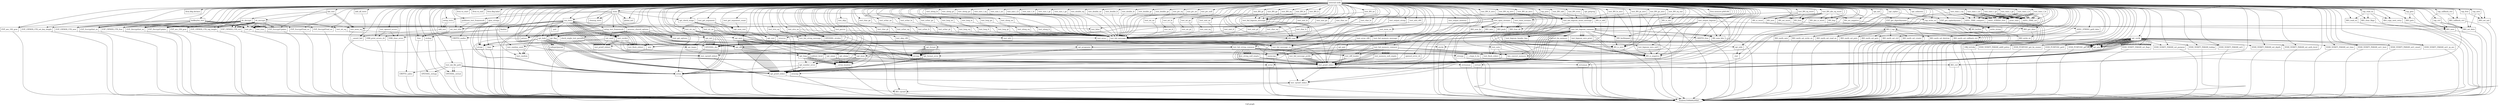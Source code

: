 digraph "Call graph" {
	label="Call graph";

	Node0x5569b661d500 [shape=record,label="{external node}"];
	Node0x5569b661d500 -> Node0x5569b689d6e0;
	Node0x5569b661d500 -> Node0x5569b689d7b0;
	Node0x5569b661d500 -> Node0x5569b689d980;
	Node0x5569b661d500 -> Node0x5569b65f80f0;
	Node0x5569b661d500 -> Node0x5569b689d9f0;
	Node0x5569b661d500 -> Node0x5569b689da20;
	Node0x5569b661d500 -> Node0x5569b689dbd0;
	Node0x5569b661d500 -> Node0x5569b689dc70;
	Node0x5569b661d500 -> Node0x5569b65f8080;
	Node0x5569b661d500 -> Node0x5569b65f8210;
	Node0x5569b661d500 -> Node0x5569b65f84b0;
	Node0x5569b661d500 -> Node0x5569b65f83a0;
	Node0x5569b661d500 -> Node0x5569b65f8560;
	Node0x5569b661d500 -> Node0x5569b65f8480;
	Node0x5569b661d500 -> Node0x5569b65f85d0;
	Node0x5569b661d500 -> Node0x5569b65f82c0;
	Node0x5569b661d500 -> Node0x5569b65f8330;
	Node0x5569b661d500 -> Node0x5569b689d780;
	Node0x5569b661d500 -> Node0x5569b65f87c0;
	Node0x5569b661d500 -> Node0x5569b65f8890;
	Node0x5569b661d500 -> Node0x5569b6621680;
	Node0x5569b661d500 -> Node0x5569b66216f0;
	Node0x5569b661d500 -> Node0x5569b6621760;
	Node0x5569b661d500 -> Node0x5569b6621790;
	Node0x5569b661d500 -> Node0x5569b66219f0;
	Node0x5569b661d500 -> Node0x5569b6621be0;
	Node0x5569b661d500 -> Node0x5569b6621c50;
	Node0x5569b661d500 -> Node0x5569b6621cf0;
	Node0x5569b661d500 -> Node0x5569b6621d90;
	Node0x5569b661d500 -> Node0x5569b667f330;
	Node0x5569b661d500 -> Node0x5569b667fdd0;
	Node0x5569b661d500 -> Node0x5569b667fe70;
	Node0x5569b661d500 -> Node0x5569b667ff10;
	Node0x5569b661d500 -> Node0x5569b6680790;
	Node0x5569b661d500 -> Node0x5569b66808e0;
	Node0x5569b661d500 -> Node0x5569b6680800;
	Node0x5569b661d500 -> Node0x5569b6680980;
	Node0x5569b661d500 -> Node0x5569b66809f0;
	Node0x5569b661d500 -> Node0x5569b6680a90;
	Node0x5569b661d500 -> Node0x5569b6680a20;
	Node0x5569b661d500 -> Node0x5569b6680bd0;
	Node0x5569b661d500 -> Node0x5569b6680c00;
	Node0x5569b661d500 -> Node0x5569b6680cb0;
	Node0x5569b661d500 -> Node0x5569b6680e30;
	Node0x5569b661d500 -> Node0x5569b6680f30;
	Node0x5569b661d500 -> Node0x5569b66812e0;
	Node0x5569b661d500 -> Node0x5569b665dc40;
	Node0x5569b661d500 -> Node0x5569b665dd50;
	Node0x5569b661d500 -> Node0x5569b6681200;
	Node0x5569b661d500 -> Node0x5569b665dd80;
	Node0x5569b661d500 -> Node0x5569b6621a20;
	Node0x5569b661d500 -> Node0x5569b6680830;
	Node0x5569b661d500 -> Node0x5569b667f3d0;
	Node0x5569b661d500 -> Node0x5569b6621b40;
	Node0x5569b661d500 -> Node0x5569b6680fd0;
	Node0x5569b661d500 -> Node0x5569b66218b0;
	Node0x5569b661d500 -> Node0x5569b665df60;
	Node0x5569b661d500 -> Node0x5569b665df90;
	Node0x5569b661d500 -> Node0x5569b665e130;
	Node0x5569b661d500 -> Node0x5569b665e210;
	Node0x5569b661d500 -> Node0x5569b665e240;
	Node0x5569b661d500 -> Node0x5569b665e2b0;
	Node0x5569b661d500 -> Node0x5569b665e3b0;
	Node0x5569b661d500 -> Node0x5569b665e450;
	Node0x5569b661d500 -> Node0x5569b665e5d0;
	Node0x5569b661d500 -> Node0x5569b667ff40;
	Node0x5569b661d500 -> Node0x5569b66800b0;
	Node0x5569b661d500 -> Node0x5569b66800e0;
	Node0x5569b661d500 -> Node0x5569b65f8410;
	Node0x5569b661d500 -> Node0x5569b66802b0;
	Node0x5569b661d500 -> Node0x5569b6680350;
	Node0x5569b661d500 -> Node0x5569b66803f0;
	Node0x5569b661d500 -> Node0x5569b6680490;
	Node0x5569b661d500 -> Node0x5569b6680530;
	Node0x5569b661d500 -> Node0x5569b66805d0;
	Node0x5569b661d500 -> Node0x5569b6680670;
	Node0x5569b661d500 -> Node0x5569b6680710;
	Node0x5569b661d500 -> Node0x5569b665f680;
	Node0x5569b661d500 -> Node0x5569b665f720;
	Node0x5569b661d500 -> Node0x5569b665f7c0;
	Node0x5569b661d500 -> Node0x5569b665f860;
	Node0x5569b661d500 -> Node0x5569b665f900;
	Node0x5569b661d500 -> Node0x5569b665f9a0;
	Node0x5569b661d500 -> Node0x5569b665fa40;
	Node0x5569b661d500 -> Node0x5569b665fae0;
	Node0x5569b661d500 -> Node0x5569b665fb80;
	Node0x5569b661d500 -> Node0x5569b665fc20;
	Node0x5569b661d500 -> Node0x5569b665fcc0;
	Node0x5569b661d500 -> Node0x5569b665fd60;
	Node0x5569b661d500 -> Node0x5569b665fe00;
	Node0x5569b661d500 -> Node0x5569b665fea0;
	Node0x5569b661d500 -> Node0x5569b665ff40;
	Node0x5569b661d500 -> Node0x5569b665ffe0;
	Node0x5569b661d500 -> Node0x5569b6660080;
	Node0x5569b661d500 -> Node0x5569b6660120;
	Node0x5569b661d500 -> Node0x5569b66601c0;
	Node0x5569b661d500 -> Node0x5569b6660260;
	Node0x5569b661d500 -> Node0x5569b6660300;
	Node0x5569b661d500 -> Node0x5569b66603a0;
	Node0x5569b661d500 -> Node0x5569b6660440;
	Node0x5569b661d500 -> Node0x5569b66604e0;
	Node0x5569b661d500 -> Node0x5569b6660580;
	Node0x5569b661d500 -> Node0x5569b6660620;
	Node0x5569b661d500 -> Node0x5569b66606c0;
	Node0x5569b661d500 -> Node0x5569b6660760;
	Node0x5569b661d500 -> Node0x5569b6660800;
	Node0x5569b661d500 -> Node0x5569b66608a0;
	Node0x5569b661d500 -> Node0x5569b6660940;
	Node0x5569b661d500 -> Node0x5569b66609e0;
	Node0x5569b661d500 -> Node0x5569b6660a80;
	Node0x5569b661d500 -> Node0x5569b6660b20;
	Node0x5569b661d500 -> Node0x5569b6660bc0;
	Node0x5569b661d500 -> Node0x5569b6660c60;
	Node0x5569b661d500 -> Node0x5569b6660d00;
	Node0x5569b661d500 -> Node0x5569b6660da0;
	Node0x5569b661d500 -> Node0x5569b6660e40;
	Node0x5569b661d500 -> Node0x5569b6660ee0;
	Node0x5569b661d500 -> Node0x5569b6660f80;
	Node0x5569b661d500 -> Node0x5569b6661020;
	Node0x5569b661d500 -> Node0x5569b689da90;
	Node0x5569b661d500 -> Node0x5569b689dc40;
	Node0x5569b661d500 -> Node0x5569b65f8010;
	Node0x5569b661d500 -> Node0x5569b6661150;
	Node0x5569b661d500 -> Node0x5569b6661310;
	Node0x5569b661d500 -> Node0x5569b6661340;
	Node0x5569b661d500 -> Node0x5569b6661480;
	Node0x5569b661d500 -> Node0x5569b6661520;
	Node0x5569b661d500 -> Node0x5569b6661650;
	Node0x5569b661d500 -> Node0x5569b689d8d0;
	Node0x5569b661d500 -> Node0x5569b6661680;
	Node0x5569b661d500 -> Node0x5569b6661860;
	Node0x5569b661d500 -> Node0x5569b6661890;
	Node0x5569b661d500 -> Node0x5569b6661990;
	Node0x5569b661d500 -> Node0x5569b6661af0;
	Node0x5569b661d500 -> Node0x5569b6661b60;
	Node0x5569b661d500 -> Node0x5569b665e730;
	Node0x5569b661d500 -> Node0x5569b665e760;
	Node0x5569b661d500 -> Node0x5569b665e820;
	Node0x5569b661d500 -> Node0x5569b665e8e0;
	Node0x5569b661d500 -> Node0x5569b665e9e0;
	Node0x5569b661d500 -> Node0x5569b665eb60;
	Node0x5569b661d500 -> Node0x5569b665eb90;
	Node0x5569b661d500 -> Node0x5569b665ec00;
	Node0x5569b661d500 -> Node0x5569b665ed50;
	Node0x5569b661d500 -> Node0x5569b665edc0;
	Node0x5569b661d500 -> Node0x5569b665ef10;
	Node0x5569b661d500 -> Node0x5569b665ef80;
	Node0x5569b661d500 -> Node0x5569b665f110;
	Node0x5569b661d500 -> Node0x5569b665f1b0;
	Node0x5569b661d500 -> Node0x5569b665f220;
	Node0x5569b661d500 -> Node0x5569b665f310;
	Node0x5569b661d500 -> Node0x5569b665f340;
	Node0x5569b661d500 -> Node0x5569b665f440;
	Node0x5569b661d500 -> Node0x5569b665f4e0;
	Node0x5569b661d500 -> Node0x5569b665f470;
	Node0x5569b661d500 -> Node0x5569b6614cb0;
	Node0x5569b661d500 -> Node0x5569b6614ef0;
	Node0x5569b661d500 -> Node0x5569b6614f60;
	Node0x5569b661d500 -> Node0x5569b6614f90;
	Node0x5569b661d500 -> Node0x5569b6615040;
	Node0x5569b661d500 -> Node0x5569b6615250;
	Node0x5569b661d500 -> Node0x5569b66152c0;
	Node0x5569b661d500 -> Node0x5569b66152f0;
	Node0x5569b661d500 -> Node0x5569b6615520;
	Node0x5569b661d500 -> Node0x5569b66155f0;
	Node0x5569b661d500 -> Node0x5569b66156f0;
	Node0x5569b661d500 -> Node0x5569b6615720;
	Node0x5569b661d500 -> Node0x5569b66158a0;
	Node0x5569b661d500 -> Node0x5569b6615a20;
	Node0x5569b661d500 -> Node0x5569b6615ba0;
	Node0x5569b661d500 -> Node0x5569b6615d20;
	Node0x5569b661d500 -> Node0x5569b6615f10;
	Node0x5569b661d500 -> Node0x5569b6615f80;
	Node0x5569b661d500 -> Node0x5569b6621920;
	Node0x5569b661d500 -> Node0x5569b667f9e0;
	Node0x5569b661d500 -> Node0x5569b6615fb0;
	Node0x5569b661d500 -> Node0x5569b6616180;
	Node0x5569b661d500 -> Node0x5569b66161f0;
	Node0x5569b661d500 -> Node0x5569b6616330;
	Node0x5569b661d500 -> Node0x5569b66163d0;
	Node0x5569b661d500 -> Node0x5569b6616440;
	Node0x5569b661d500 -> Node0x5569b6616530;
	Node0x5569b661d500 -> Node0x5569b667fc10;
	Node0x5569b661d500 -> Node0x5569b6616560;
	Node0x5569b661d500 -> Node0x5569b6616620;
	Node0x5569b661d500 -> Node0x5569b6616810;
	Node0x5569b661d500 -> Node0x5569b66168c0;
	Node0x5569b661d500 -> Node0x5569b66168f0;
	Node0x5569b661d500 -> Node0x5569b6616b70;
	Node0x5569b661d500 -> Node0x5569b6616ba0;
	Node0x5569b661d500 -> Node0x5569b6616d90;
	Node0x5569b661d500 -> Node0x5569b6616dc0;
	Node0x5569b661d500 -> Node0x5569b6616fb0;
	Node0x5569b661d500 -> Node0x5569b667fba0;
	Node0x5569b661d500 -> Node0x5569b6616fe0;
	Node0x5569b661d500 -> Node0x5569b66171a0;
	Node0x5569b661d500 -> Node0x5569b6617210;
	Node0x5569b661d500 -> Node0x5569b6617280;
	Node0x5569b661d500 -> Node0x5569b66172f0;
	Node0x5569b661d500 -> Node0x5569b6617360;
	Node0x5569b661d500 -> Node0x5569b665f5e0;
	Node0x5569b661d500 -> Node0x5569b66177e0;
	Node0x5569b661d500 -> Node0x5569b6617850;
	Node0x5569b661d500 -> Node0x5569b66178c0;
	Node0x5569b661d500 -> Node0x5569b6617930;
	Node0x5569b661d500 -> Node0x5569b66181b0;
	Node0x5569b661d500 -> Node0x5569b6618220;
	Node0x5569b661d500 -> Node0x5569b6618290;
	Node0x5569b661d500 -> Node0x5569b6618300;
	Node0x5569b661d500 -> Node0x5569b667fa80;
	Node0x5569b661d500 -> Node0x5569b6618670;
	Node0x5569b661d500 -> Node0x5569b6618600;
	Node0x5569b661d500 -> Node0x5569b6618750;
	Node0x5569b661d500 -> Node0x5569b667fb30;
	Node0x5569b661d500 -> Node0x5569b6618820;
	Node0x5569b661d500 -> Node0x5569b665dcb0;
	Node0x5569b661d500 -> Node0x5569b6681310;
	Node0x5569b661d500 -> Node0x5569b667fa10;
	Node0x5569b661d500 -> Node0x5569b6680fa0;
	Node0x5569b661d500 -> Node0x5569b6618880;
	Node0x5569b661d500 -> Node0x5569b6618a10;
	Node0x5569b661d500 -> Node0x5569b6618a80;
	Node0x5569b661d500 -> Node0x5569b6681270;
	Node0x5569b661d500 -> Node0x5569b6618b80;
	Node0x5569b661d500 -> Node0x5569b667fcb0;
	Node0x5569b661d500 -> Node0x5569b6618c20;
	Node0x5569b661d500 -> Node0x5569b665de30;
	Node0x5569b661d500 -> Node0x5569b6621ad0;
	Node0x5569b661d500 -> Node0x5569b6618d20;
	Node0x5569b661d500 -> Node0x5569b667fd20;
	Node0x5569b661d500 -> Node0x5569b6618e20;
	Node0x5569b661d500 -> Node0x5569b6661180;
	Node0x5569b661d500 -> Node0x5569b66191c0;
	Node0x5569b661d500 -> Node0x5569b66196c0;
	Node0x5569b661d500 -> Node0x5569b6661a30;
	Node0x5569b661d500 -> Node0x5569b6619850;
	Node0x5569b661d500 -> Node0x5569b66199c0;
	Node0x5569b661d500 -> Node0x5569b6619aa0;
	Node0x5569b661d500 -> Node0x5569b665e670;
	Node0x5569b661d500 -> Node0x5569b6692b50;
	Node0x5569b661d500 -> Node0x5569b6692bc0;
	Node0x5569b661d500 -> Node0x5569b66617f0;
	Node0x5569b661d500 -> Node0x5569b6692e30;
	Node0x5569b661d500 -> Node0x5569b6681040;
	Node0x5569b661d500 -> Node0x5569b6618960;
	Node0x5569b661d500 -> Node0x5569b6692fd0;
	Node0x5569b661d500 -> Node0x5569b6693650;
	Node0x5569b661d500 -> Node0x5569b6693070;
	Node0x5569b661d500 -> Node0x5569b66938b0;
	Node0x5569b661d500 -> Node0x5569b6693000;
	Node0x5569b661d500 -> Node0x5569b6693aa0;
	Node0x5569b661d500 -> Node0x5569b6693170;
	Node0x5569b661d500 -> Node0x5569b6693b40;
	Node0x5569b661d500 -> Node0x5569b66931e0;
	Node0x5569b661d500 -> Node0x5569b6693ca0;
	Node0x5569b661d500 -> Node0x5569b6693250;
	Node0x5569b661d500 -> Node0x5569b6693e20;
	Node0x5569b661d500 -> Node0x5569b66932c0;
	Node0x5569b661d500 -> Node0x5569b6612cb0;
	Node0x5569b661d500 -> Node0x5569b6693330;
	Node0x5569b661d500 -> Node0x5569b6612da0;
	Node0x5569b661d500 -> Node0x5569b66933a0;
	Node0x5569b661d500 -> Node0x5569b66936c0;
	Node0x5569b661d500 -> Node0x5569b6612e40;
	Node0x5569b661d500 -> Node0x5569b66936f0;
	Node0x5569b661d500 -> Node0x5569b6612c40;
	Node0x5569b661d500 -> Node0x5569b6693be0;
	Node0x5569b661d500 -> Node0x5569b6693950;
	Node0x5569b661d500 -> Node0x5569b66938e0;
	Node0x5569b661d500 -> Node0x5569b6693a00;
	Node0x5569b661d500 -> Node0x5569b6693760;
	Node0x5569b661d500 -> Node0x5569b66130b0;
	Node0x5569b689d7b0 [shape=record,label="{kat_test}"];
	Node0x5569b689d7b0 -> Node0x5569b689d710;
	Node0x5569b689d7b0 -> Node0x5569b689d8d0;
	Node0x5569b689d7b0 -> Node0x5569b689d8d0;
	Node0x5569b689d7b0 -> Node0x5569b689d860;
	Node0x5569b689d6e0 [shape=record,label="{setup_tests}"];
	Node0x5569b689d6e0 -> Node0x5569b689d780;
	Node0x5569b689d6e0 -> Node0x5569b689d780;
	Node0x5569b689d980 [shape=record,label="{badkeylen_test}"];
	Node0x5569b689d980 -> Node0x5569b689d9f0;
	Node0x5569b689d980 -> Node0x5569b689da90;
	Node0x5569b689d980 -> Node0x5569b689da20;
	Node0x5569b689d980 -> Node0x5569b689da90;
	Node0x5569b689d980 -> Node0x5569b689dbd0;
	Node0x5569b689d980 -> Node0x5569b689dc40;
	Node0x5569b689d980 -> Node0x5569b689dc70;
	Node0x5569b689d980 -> Node0x5569b65f8010;
	Node0x5569b689d980 -> Node0x5569b65f8080;
	Node0x5569b65f80f0 [shape=record,label="{llvm.dbg.declare}"];
	Node0x5569b689d860 [shape=record,label="{do_decrypt}"];
	Node0x5569b689d860 -> Node0x5569b689da20;
	Node0x5569b689d860 -> Node0x5569b689da90;
	Node0x5569b689d860 -> Node0x5569b65f8210;
	Node0x5569b689d860 -> Node0x5569b65f84b0;
	Node0x5569b689d860 -> Node0x5569b689dc40;
	Node0x5569b689d860 -> Node0x5569b65f84b0;
	Node0x5569b689d860 -> Node0x5569b689dc40;
	Node0x5569b689d860 -> Node0x5569b65f83a0;
	Node0x5569b689d860 -> Node0x5569b65f8410;
	Node0x5569b689d860 -> Node0x5569b65f8560;
	Node0x5569b689d860 -> Node0x5569b689dc40;
	Node0x5569b689d860 -> Node0x5569b65f8560;
	Node0x5569b689d860 -> Node0x5569b689dc40;
	Node0x5569b689d860 -> Node0x5569b65f8480;
	Node0x5569b689d860 -> Node0x5569b689dc40;
	Node0x5569b689d860 -> Node0x5569b65f85d0;
	Node0x5569b689d860 -> Node0x5569b689dc40;
	Node0x5569b689d860 -> Node0x5569b689d8d0;
	Node0x5569b689d860 -> Node0x5569b65f8080;
	Node0x5569b65f8210 [shape=record,label="{EVP_aes_256_gcm}"];
	Node0x5569b65f8210 -> Node0x5569b66200b0;
	Node0x5569b65f84b0 [shape=record,label="{EVP_DecryptInit_ex}"];
	Node0x5569b65f84b0 -> Node0x5569b66200b0;
	Node0x5569b65f83a0 [shape=record,label="{EVP_CIPHER_CTX_tag_length}"];
	Node0x5569b65f83a0 -> Node0x5569b66200b0;
	Node0x5569b65f8560 [shape=record,label="{EVP_DecryptUpdate}"];
	Node0x5569b65f8560 -> Node0x5569b66200b0;
	Node0x5569b65f8480 [shape=record,label="{EVP_CIPHER_CTX_ctrl}"];
	Node0x5569b65f8480 -> Node0x5569b66200b0;
	Node0x5569b65f85d0 [shape=record,label="{EVP_DecryptFinal_ex}"];
	Node0x5569b65f85d0 -> Node0x5569b66200b0;
	Node0x5569b65f82c0 [shape=record,label="{EVP_EncryptUpdate}"];
	Node0x5569b65f82c0 -> Node0x5569b66200b0;
	Node0x5569b6660bc0 [shape=record,label="{test_double_ne}"];
	Node0x5569b6660bc0 -> Node0x5569b6680150;
	Node0x5569b6660c60 [shape=record,label="{test_double_lt}"];
	Node0x5569b6660c60 -> Node0x5569b6680150;
	Node0x5569b6660d00 [shape=record,label="{test_double_le}"];
	Node0x5569b6660d00 -> Node0x5569b6680150;
	Node0x5569b6660da0 [shape=record,label="{test_double_gt}"];
	Node0x5569b6660da0 -> Node0x5569b6680150;
	Node0x5569b6660e40 [shape=record,label="{test_double_ge}"];
	Node0x5569b6660e40 -> Node0x5569b6680150;
	Node0x5569b6660ee0 [shape=record,label="{test_ptr_eq}"];
	Node0x5569b6660ee0 -> Node0x5569b6680150;
	Node0x5569b6660f80 [shape=record,label="{test_ptr_ne}"];
	Node0x5569b6660f80 -> Node0x5569b6680150;
	Node0x5569b6661020 [shape=record,label="{test_ptr_null}"];
	Node0x5569b6661020 -> Node0x5569b6680150;
	Node0x5569b689da90 [shape=record,label="{test_ptr}"];
	Node0x5569b689da90 -> Node0x5569b6680150;
	Node0x5569b689dc40 [shape=record,label="{test_true}"];
	Node0x5569b689dc40 -> Node0x5569b6680150;
	Node0x5569b6661680 [shape=record,label="{memcmp}"];
	Node0x5569b6661680 -> Node0x5569b66200b0;
	Node0x5569b6661860 [shape=record,label="{test_mem_ne}"];
	Node0x5569b6661860 -> Node0x5569b6661680;
	Node0x5569b6661860 -> Node0x5569b66617f0;
	Node0x5569b6661890 [shape=record,label="{test_BN_eq}"];
	Node0x5569b6661890 -> Node0x5569b6661990;
	Node0x5569b6661890 -> Node0x5569b6661a30;
	Node0x5569b6661990 [shape=record,label="{BN_cmp}"];
	Node0x5569b6661990 -> Node0x5569b66200b0;
	Node0x5569b6661af0 [shape=record,label="{test_BN_eq_zero}"];
	Node0x5569b6661af0 -> Node0x5569b6661b60;
	Node0x5569b6661af0 -> Node0x5569b665e670;
	Node0x5569b6661b60 [shape=record,label="{BN_is_zero}"];
	Node0x5569b6661b60 -> Node0x5569b66200b0;
	Node0x5569b665e730 [shape=record,label="{test_BN_ne}"];
	Node0x5569b665e730 -> Node0x5569b6661990;
	Node0x5569b665e730 -> Node0x5569b6661a30;
	Node0x5569b665e760 [shape=record,label="{test_BN_ne_zero}"];
	Node0x5569b665e760 -> Node0x5569b6661b60;
	Node0x5569b665e760 -> Node0x5569b665e670;
	Node0x5569b665e820 [shape=record,label="{test_BN_gt}"];
	Node0x5569b665e820 -> Node0x5569b6661990;
	Node0x5569b665e820 -> Node0x5569b6661a30;
	Node0x5569b665e8e0 [shape=record,label="{test_BN_gt_zero}"];
	Node0x5569b665e8e0 -> Node0x5569b665e9e0;
	Node0x5569b665e8e0 -> Node0x5569b6661b60;
	Node0x5569b665e8e0 -> Node0x5569b665e670;
	Node0x5569b665e9e0 [shape=record,label="{BN_is_negative}"];
	Node0x5569b665e9e0 -> Node0x5569b66200b0;
	Node0x5569b665eb60 [shape=record,label="{test_BN_ge}"];
	Node0x5569b665eb60 -> Node0x5569b6661990;
	Node0x5569b665eb60 -> Node0x5569b6661a30;
	Node0x5569b665eb90 [shape=record,label="{test_BN_ge_zero}"];
	Node0x5569b665eb90 -> Node0x5569b665e9e0;
	Node0x5569b665eb90 -> Node0x5569b6661b60;
	Node0x5569b665eb90 -> Node0x5569b665e670;
	Node0x5569b665ec00 [shape=record,label="{test_BN_lt}"];
	Node0x5569b665ec00 -> Node0x5569b6661990;
	Node0x5569b665ec00 -> Node0x5569b6661a30;
	Node0x5569b665ed50 [shape=record,label="{test_BN_lt_zero}"];
	Node0x5569b665ed50 -> Node0x5569b665e9e0;
	Node0x5569b665ed50 -> Node0x5569b6661b60;
	Node0x5569b665ed50 -> Node0x5569b665e670;
	Node0x5569b665edc0 [shape=record,label="{test_BN_le}"];
	Node0x5569b665edc0 -> Node0x5569b6661990;
	Node0x5569b665edc0 -> Node0x5569b6661a30;
	Node0x5569b66196c0 [shape=record,label="{test_output_string}"];
	Node0x5569b66196c0 -> Node0x5569b6618ec0;
	Node0x5569b6661a30 [shape=record,label="{test_fail_bignum_message}"];
	Node0x5569b6661a30 -> Node0x5569b6619760;
	Node0x5569b6661a30 -> Node0x5569b6680830;
	Node0x5569b6619760 [shape=record,label="{test_fail_bignum_common}"];
	Node0x5569b6619760 -> Node0x5569b665df60;
	Node0x5569b6619760 -> Node0x5569b6619850;
	Node0x5569b6619760 -> Node0x5569b665e9e0;
	Node0x5569b6619760 -> Node0x5569b6619850;
	Node0x5569b6619760 -> Node0x5569b665e9e0;
	Node0x5569b6619760 -> Node0x5569b6619790;
	Node0x5569b6619760 -> Node0x5569b6619950;
	Node0x5569b6619760 -> Node0x5569b6619040;
	Node0x5569b6619760 -> Node0x5569b6619790;
	Node0x5569b6619760 -> Node0x5569b6619950;
	Node0x5569b6619760 -> Node0x5569b6619950;
	Node0x5569b6619760 -> Node0x5569b6661990;
	Node0x5569b6619760 -> Node0x5569b6619040;
	Node0x5569b6619760 -> Node0x5569b6619790;
	Node0x5569b6619760 -> Node0x5569b6680a90;
	Node0x5569b6619760 -> Node0x5569b6680830;
	Node0x5569b6619760 -> Node0x5569b66199c0;
	Node0x5569b6619760 -> Node0x5569b66199c0;
	Node0x5569b6619760 -> Node0x5569b6619a30;
	Node0x5569b6619760 -> Node0x5569b6619a30;
	Node0x5569b6619760 -> Node0x5569b6680830;
	Node0x5569b6619760 -> Node0x5569b6680830;
	Node0x5569b6619760 -> Node0x5569b6680830;
	Node0x5569b6619760 -> Node0x5569b6680830;
	Node0x5569b6619760 -> Node0x5569b6680830;
	Node0x5569b6619760 -> Node0x5569b6680830;
	Node0x5569b6619760 -> Node0x5569b667fd20;
	Node0x5569b6619760 -> Node0x5569b6619aa0;
	Node0x5569b6619850 [shape=record,label="{BN_num_bits}"];
	Node0x5569b6619850 -> Node0x5569b66200b0;
	Node0x5569b6619790 [shape=record,label="{test_bignum_header_line}"];
	Node0x5569b6619790 -> Node0x5569b6680830;
	Node0x5569b6619950 [shape=record,label="{test_bignum_zero_print}"];
	Node0x5569b6619950 -> Node0x5569b6619b70;
	Node0x5569b6619950 -> Node0x5569b6680830;
	Node0x5569b66199c0 [shape=record,label="{BN_bn2binpad}"];
	Node0x5569b66199c0 -> Node0x5569b66200b0;
	Node0x5569b6619a30 [shape=record,label="{convert_bn_memory}"];
	Node0x5569b6619a30 -> Node0x5569b6661b60;
	Node0x5569b6619a30 -> Node0x5569b6692aa0;
	Node0x5569b6619a30 -> Node0x5569b665e9e0;
	Node0x5569b6619a30 -> Node0x5569b665e9e0;
	Node0x5569b6619a30 -> Node0x5569b665e9e0;
	Node0x5569b6619a30 -> Node0x5569b66809f0;
	Node0x5569b6619a30 -> Node0x5569b6680a20;
	Node0x5569b6619aa0 [shape=record,label="{CRYPTO_free}"];
	Node0x5569b6619aa0 -> Node0x5569b66200b0;
	Node0x5569b6692aa0 [shape=record,label="{hex_convert_memory}"];
	Node0x5569b6619b70 [shape=record,label="{test_bignum_zero_null}"];
	Node0x5569b6619b70 -> Node0x5569b665e9e0;
	Node0x5569b665e670 [shape=record,label="{test_fail_bignum_mono_message}"];
	Node0x5569b665e670 -> Node0x5569b6619760;
	Node0x5569b665e670 -> Node0x5569b6680830;
	Node0x5569b6692b50 [shape=record,label="{test_output_bignum}"];
	Node0x5569b6692b50 -> Node0x5569b6661b60;
	Node0x5569b6692b50 -> Node0x5569b6619b70;
	Node0x5569b6692b50 -> Node0x5569b6680830;
	Node0x5569b6692b50 -> Node0x5569b6619850;
	Node0x5569b6692b50 -> Node0x5569b6692bc0;
	Node0x5569b6692b50 -> Node0x5569b6692aa0;
	Node0x5569b6692b50 -> Node0x5569b665e9e0;
	Node0x5569b6692b50 -> Node0x5569b6680830;
	Node0x5569b6692b50 -> Node0x5569b6619760;
	Node0x5569b6692bc0 [shape=record,label="{BN_bn2bin}"];
	Node0x5569b6692bc0 -> Node0x5569b66200b0;
	Node0x5569b66617f0 [shape=record,label="{test_fail_memory_message}"];
	Node0x5569b66617f0 -> Node0x5569b6692e00;
	Node0x5569b66617f0 -> Node0x5569b6680830;
	Node0x5569b6692e00 [shape=record,label="{test_fail_memory_common}"];
	Node0x5569b6692e00 -> Node0x5569b665df60;
	Node0x5569b6692e00 -> Node0x5569b6692ea0;
	Node0x5569b6692e00 -> Node0x5569b6619040;
	Node0x5569b6692e00 -> Node0x5569b6692ea0;
	Node0x5569b6692e00 -> Node0x5569b6692ea0;
	Node0x5569b6692e00 -> Node0x5569b6661680;
	Node0x5569b6692e00 -> Node0x5569b6619040;
	Node0x5569b6692e00 -> Node0x5569b6692aa0;
	Node0x5569b6692e00 -> Node0x5569b6692aa0;
	Node0x5569b6692e00 -> Node0x5569b6680830;
	Node0x5569b6692e00 -> Node0x5569b6692ea0;
	Node0x5569b6692e00 -> Node0x5569b6680830;
	Node0x5569b6692e00 -> Node0x5569b6692ea0;
	Node0x5569b6692e00 -> Node0x5569b6680830;
	Node0x5569b6692e00 -> Node0x5569b6680830;
	Node0x5569b6692e00 -> Node0x5569b667fd20;
	Node0x5569b689d9f0 [shape=record,label="{EVP_aes_192_gcm}"];
	Node0x5569b689d9f0 -> Node0x5569b66200b0;
	Node0x5569b689da20 [shape=record,label="{EVP_CIPHER_CTX_new}"];
	Node0x5569b689da20 -> Node0x5569b66200b0;
	Node0x5569b689dbd0 [shape=record,label="{EVP_EncryptInit_ex}"];
	Node0x5569b689dbd0 -> Node0x5569b66200b0;
	Node0x5569b689dc70 [shape=record,label="{EVP_CIPHER_CTX_set_key_length}"];
	Node0x5569b689dc70 -> Node0x5569b66200b0;
	Node0x5569b65f8080 [shape=record,label="{EVP_CIPHER_CTX_free}"];
	Node0x5569b65f8080 -> Node0x5569b66200b0;
	Node0x5569b689d710 [shape=record,label="{do_encrypt}"];
	Node0x5569b689d710 -> Node0x5569b689da20;
	Node0x5569b689d710 -> Node0x5569b689da90;
	Node0x5569b689d710 -> Node0x5569b65f8210;
	Node0x5569b689d710 -> Node0x5569b689dbd0;
	Node0x5569b689d710 -> Node0x5569b689dc40;
	Node0x5569b689d710 -> Node0x5569b689dbd0;
	Node0x5569b689d710 -> Node0x5569b689dc40;
	Node0x5569b689d710 -> Node0x5569b65f82c0;
	Node0x5569b689d710 -> Node0x5569b689dc40;
	Node0x5569b689d710 -> Node0x5569b65f82c0;
	Node0x5569b689d710 -> Node0x5569b689dc40;
	Node0x5569b689d710 -> Node0x5569b65f8330;
	Node0x5569b689d710 -> Node0x5569b689dc40;
	Node0x5569b689d710 -> Node0x5569b65f83a0;
	Node0x5569b689d710 -> Node0x5569b65f8410;
	Node0x5569b689d710 -> Node0x5569b65f8480;
	Node0x5569b689d710 -> Node0x5569b689dc40;
	Node0x5569b689d710 -> Node0x5569b65f8480;
	Node0x5569b689d710 -> Node0x5569b689dc40;
	Node0x5569b689d710 -> Node0x5569b65f8080;
	Node0x5569b6660120 [shape=record,label="{test_long_lt}"];
	Node0x5569b6660120 -> Node0x5569b6680150;
	Node0x5569b66601c0 [shape=record,label="{test_long_le}"];
	Node0x5569b66601c0 -> Node0x5569b6680150;
	Node0x5569b6660260 [shape=record,label="{test_long_gt}"];
	Node0x5569b6660260 -> Node0x5569b6680150;
	Node0x5569b6660300 [shape=record,label="{test_long_ge}"];
	Node0x5569b6660300 -> Node0x5569b6680150;
	Node0x5569b66603a0 [shape=record,label="{test_ulong_eq}"];
	Node0x5569b66603a0 -> Node0x5569b6680150;
	Node0x5569b6660440 [shape=record,label="{test_ulong_ne}"];
	Node0x5569b6660440 -> Node0x5569b6680150;
	Node0x5569b66604e0 [shape=record,label="{test_ulong_lt}"];
	Node0x5569b66604e0 -> Node0x5569b6680150;
	Node0x5569b6660580 [shape=record,label="{test_ulong_le}"];
	Node0x5569b6660580 -> Node0x5569b6680150;
	Node0x5569b6660620 [shape=record,label="{test_ulong_gt}"];
	Node0x5569b6660620 -> Node0x5569b6680150;
	Node0x5569b66606c0 [shape=record,label="{test_ulong_ge}"];
	Node0x5569b66606c0 -> Node0x5569b6680150;
	Node0x5569b6660760 [shape=record,label="{test_size_t_eq}"];
	Node0x5569b6660760 -> Node0x5569b6680150;
	Node0x5569b6660800 [shape=record,label="{test_size_t_ne}"];
	Node0x5569b6660800 -> Node0x5569b6680150;
	Node0x5569b66608a0 [shape=record,label="{test_size_t_lt}"];
	Node0x5569b66608a0 -> Node0x5569b6680150;
	Node0x5569b6660940 [shape=record,label="{test_size_t_le}"];
	Node0x5569b6660940 -> Node0x5569b6680150;
	Node0x5569b66609e0 [shape=record,label="{test_size_t_gt}"];
	Node0x5569b66609e0 -> Node0x5569b6680150;
	Node0x5569b6660a80 [shape=record,label="{test_size_t_ge}"];
	Node0x5569b6660a80 -> Node0x5569b6680150;
	Node0x5569b6660b20 [shape=record,label="{test_double_eq}"];
	Node0x5569b6660b20 -> Node0x5569b6680150;
	Node0x5569b6618880 [shape=record,label="{BIO_new_fp}"];
	Node0x5569b6618880 -> Node0x5569b66200b0;
	Node0x5569b6618a10 [shape=record,label="{BIO_new}"];
	Node0x5569b6618a10 -> Node0x5569b66200b0;
	Node0x5569b6618a80 [shape=record,label="{BIO_push}"];
	Node0x5569b6618a80 -> Node0x5569b66200b0;
	Node0x5569b6681270 [shape=record,label="{test_close_streams}"];
	Node0x5569b6681270 -> Node0x5569b6618b80;
	Node0x5569b6681270 -> Node0x5569b6618b80;
	Node0x5569b6618b80 [shape=record,label="{BIO_free_all}"];
	Node0x5569b6618b80 -> Node0x5569b66200b0;
	Node0x5569b667fcb0 [shape=record,label="{test_vprintf_stdout}"];
	Node0x5569b667fcb0 -> Node0x5569b6618c20;
	Node0x5569b6618c20 [shape=record,label="{BIO_vprintf}"];
	Node0x5569b6618c20 -> Node0x5569b66200b0;
	Node0x5569b665de30 [shape=record,label="{test_vprintf_stderr}"];
	Node0x5569b665de30 -> Node0x5569b6618c20;
	Node0x5569b6621ad0 [shape=record,label="{test_flush_stdout}"];
	Node0x5569b6621ad0 -> Node0x5569b6618d20;
	Node0x5569b6618d20 [shape=record,label="{BIO_ctrl}"];
	Node0x5569b6618d20 -> Node0x5569b66200b0;
	Node0x5569b667fd20 [shape=record,label="{test_flush_stderr}"];
	Node0x5569b667fd20 -> Node0x5569b6618d20;
	Node0x5569b6618e20 [shape=record,label="{openssl_error_cb}"];
	Node0x5569b6618e20 -> Node0x5569b6680830;
	Node0x5569b6661180 [shape=record,label="{test_fail_string_message}"];
	Node0x5569b6661180 -> Node0x5569b6618ec0;
	Node0x5569b6661180 -> Node0x5569b6680830;
	Node0x5569b6618ec0 [shape=record,label="{test_fail_string_common}"];
	Node0x5569b6618ec0 -> Node0x5569b6621680;
	Node0x5569b6618ec0 -> Node0x5569b665df60;
	Node0x5569b6618ec0 -> Node0x5569b6618ef0;
	Node0x5569b6618ec0 -> Node0x5569b6619040;
	Node0x5569b6618ec0 -> Node0x5569b6618ef0;
	Node0x5569b6618ec0 -> Node0x5569b6618ef0;
	Node0x5569b6618ec0 -> Node0x5569b6680800;
	Node0x5569b6618ec0 -> Node0x5569b6619040;
	Node0x5569b6618ec0 -> Node0x5569b66191c0;
	Node0x5569b6618ec0 -> Node0x5569b66191c0;
	Node0x5569b6618ec0 -> Node0x5569b6680830;
	Node0x5569b6618ec0 -> Node0x5569b6618ef0;
	Node0x5569b6618ec0 -> Node0x5569b6680830;
	Node0x5569b6618ec0 -> Node0x5569b6618ef0;
	Node0x5569b6618ec0 -> Node0x5569b6680830;
	Node0x5569b6618ec0 -> Node0x5569b6680830;
	Node0x5569b6618ec0 -> Node0x5569b667fd20;
	Node0x5569b6618ef0 [shape=record,label="{test_string_null_empty}"];
	Node0x5569b6618ef0 -> Node0x5569b6680830;
	Node0x5569b6618ef0 -> Node0x5569b6680830;
	Node0x5569b6619040 [shape=record,label="{test_diff_header}"];
	Node0x5569b6619040 -> Node0x5569b6680830;
	Node0x5569b6619040 -> Node0x5569b6680830;
	Node0x5569b66191c0 [shape=record,label="{__ctype_b_loc}"];
	Node0x5569b66191c0 -> Node0x5569b66200b0;
	Node0x5569b65f8330 [shape=record,label="{EVP_EncryptFinal_ex}"];
	Node0x5569b65f8330 -> Node0x5569b66200b0;
	Node0x5569b689d780 [shape=record,label="{add_test}"];
	Node0x5569b689d780 -> Node0x5569b65f87c0;
	Node0x5569b65f87c0 [shape=record,label="{__assert_fail}"];
	Node0x5569b65f87c0 -> Node0x5569b66200b0;
	Node0x5569b65f8890 [shape=record,label="{add_all_tests}"];
	Node0x5569b65f8890 -> Node0x5569b65f87c0;
	Node0x5569b6621680 [shape=record,label="{subtest_level}"];
	Node0x5569b66216f0 [shape=record,label="{setup_test_framework}"];
	Node0x5569b66216f0 -> Node0x5569b6621760;
	Node0x5569b66216f0 -> Node0x5569b6621760;
	Node0x5569b66216f0 -> Node0x5569b6621790;
	Node0x5569b66216f0 -> Node0x5569b6621790;
	Node0x5569b66216f0 -> Node0x5569b6621840;
	Node0x5569b66216f0 -> Node0x5569b66218b0;
	Node0x5569b66216f0 -> Node0x5569b6621920;
	Node0x5569b667fdd0 [shape=record,label="{ERR_clear_error}"];
	Node0x5569b667fdd0 -> Node0x5569b66200b0;
	Node0x5569b6621760 [shape=record,label="{getenv}"];
	Node0x5569b6621760 -> Node0x5569b66200b0;
	Node0x5569b6621790 [shape=record,label="{atoi}"];
	Node0x5569b6621790 -> Node0x5569b66200b0;
	Node0x5569b6621840 [shape=record,label="{set_seed}"];
	Node0x5569b6621840 -> Node0x5569b66219f0;
	Node0x5569b6621840 -> Node0x5569b6621680;
	Node0x5569b6621840 -> Node0x5569b6621a20;
	Node0x5569b6621840 -> Node0x5569b6621ad0;
	Node0x5569b6621840 -> Node0x5569b6621b40;
	Node0x5569b66219f0 [shape=record,label="{time}"];
	Node0x5569b66219f0 -> Node0x5569b66200b0;
	Node0x5569b6621be0 [shape=record,label="{pulldown_test_framework}"];
	Node0x5569b6621be0 -> Node0x5569b6621c50;
	Node0x5569b6621c50 [shape=record,label="{set_test_title}"];
	Node0x5569b6621c50 -> Node0x5569b6621cf0;
	Node0x5569b6621c50 -> Node0x5569b6621d90;
	Node0x5569b6621cf0 [shape=record,label="{free}"];
	Node0x5569b6621cf0 -> Node0x5569b66200b0;
	Node0x5569b6621d90 [shape=record,label="{strdup}"];
	Node0x5569b6621d90 -> Node0x5569b66200b0;
	Node0x5569b667f330 [shape=record,label="{run_tests}"];
	Node0x5569b667f330 -> Node0x5569b667f3a0;
	Node0x5569b667f330 -> Node0x5569b6621a20;
	Node0x5569b667f330 -> Node0x5569b6621a20;
	Node0x5569b667f330 -> Node0x5569b6621a20;
	Node0x5569b667f330 -> Node0x5569b6621ad0;
	Node0x5569b667f330 -> Node0x5569b667f3d0;
	Node0x5569b667f330 -> Node0x5569b6621a20;
	Node0x5569b667f330 -> Node0x5569b6621a20;
	Node0x5569b667f330 -> Node0x5569b6621ad0;
	Node0x5569b667f330 -> Node0x5569b6621c50;
	Node0x5569b667f330 -> Node0x5569b66200b0;
	Node0x5569b667f330 -> Node0x5569b667f480;
	Node0x5569b667f330 -> Node0x5569b667f4f0;
	Node0x5569b667f330 -> Node0x5569b6621a20;
	Node0x5569b667f330 -> Node0x5569b6621a20;
	Node0x5569b667f330 -> Node0x5569b6621ad0;
	Node0x5569b667f330 -> Node0x5569b667f3d0;
	Node0x5569b667f330 -> Node0x5569b667f970;
	Node0x5569b667f330 -> Node0x5569b6621c50;
	Node0x5569b667f330 -> Node0x5569b66200b0;
	Node0x5569b667f330 -> Node0x5569b667f4f0;
	Node0x5569b667f330 -> Node0x5569b667f480;
	Node0x5569b667f330 -> Node0x5569b667f480;
	Node0x5569b667f330 -> Node0x5569b667f480;
	Node0x5569b667f3a0 [shape=record,label="{process_shared_options}"];
	Node0x5569b667f3a0 -> Node0x5569b667f9e0;
	Node0x5569b667f3a0 -> Node0x5569b667fa80;
	Node0x5569b667f3a0 -> Node0x5569b66218b0;
	Node0x5569b667f3a0 -> Node0x5569b667fa10;
	Node0x5569b667f3a0 -> Node0x5569b667fb30;
	Node0x5569b667f3a0 -> Node0x5569b667fba0;
	Node0x5569b667f3a0 -> Node0x5569b667fb30;
	Node0x5569b667f3a0 -> Node0x5569b667fba0;
	Node0x5569b667f3a0 -> Node0x5569b667fc10;
	Node0x5569b667f3a0 -> Node0x5569b667fba0;
	Node0x5569b667f3a0 -> Node0x5569b667fc10;
	Node0x5569b667f3a0 -> Node0x5569b667fba0;
	Node0x5569b667f3a0 -> Node0x5569b667fc10;
	Node0x5569b667f3a0 -> Node0x5569b6621840;
	Node0x5569b667f3a0 -> Node0x5569b667fc80;
	Node0x5569b667f480 [shape=record,label="{test_verdict}"];
	Node0x5569b667f480 -> Node0x5569b6621ad0;
	Node0x5569b667f480 -> Node0x5569b667fd20;
	Node0x5569b667f480 -> Node0x5569b6621a20;
	Node0x5569b667f480 -> Node0x5569b667fcb0;
	Node0x5569b667f480 -> Node0x5569b6621a20;
	Node0x5569b667f480 -> Node0x5569b6621a20;
	Node0x5569b667f480 -> Node0x5569b6621ad0;
	Node0x5569b667f4f0 [shape=record,label="{finalize}"];
	Node0x5569b667f4f0 -> Node0x5569b667fdd0;
	Node0x5569b667f4f0 -> Node0x5569b667fe70;
	Node0x5569b667f970 [shape=record,label="{gcd}"];
	Node0x5569b667fe70 [shape=record,label="{ERR_print_errors_cb}"];
	Node0x5569b667fe70 -> Node0x5569b66200b0;
	Node0x5569b667ff10 [shape=record,label="{llvm.va_start}"];
	Node0x5569b6680790 [shape=record,label="{llvm.va_end}"];
	Node0x5569b667fc80 [shape=record,label="{check_single_test_params}"];
	Node0x5569b667fc80 -> Node0x5569b6680800;
	Node0x5569b667fc80 -> Node0x5569b6621790;
	Node0x5569b667fc80 -> Node0x5569b6680830;
	Node0x5569b667fc80 -> Node0x5569b6680830;
	Node0x5569b667fc80 -> Node0x5569b6680830;
	Node0x5569b66808e0 [shape=record,label="{llvm.dbg.label}"];
	Node0x5569b6680800 [shape=record,label="{strcmp}"];
	Node0x5569b6680800 -> Node0x5569b66200b0;
	Node0x5569b6680980 [shape=record,label="{glue_strings}"];
	Node0x5569b6680980 -> Node0x5569b66809f0;
	Node0x5569b6680980 -> Node0x5569b6680a90;
	Node0x5569b6680980 -> Node0x5569b689da90;
	Node0x5569b6680980 -> Node0x5569b6680a20;
	Node0x5569b6680980 -> Node0x5569b66809f0;
	Node0x5569b66809f0 [shape=record,label="{strlen}"];
	Node0x5569b66809f0 -> Node0x5569b66200b0;
	Node0x5569b6680a90 [shape=record,label="{CRYPTO_malloc}"];
	Node0x5569b6680a90 -> Node0x5569b66200b0;
	Node0x5569b6680a20 [shape=record,label="{strcpy}"];
	Node0x5569b6680a20 -> Node0x5569b66200b0;
	Node0x5569b665fc20 [shape=record,label="{test_uchar_eq}"];
	Node0x5569b665fc20 -> Node0x5569b6680150;
	Node0x5569b665fcc0 [shape=record,label="{test_uchar_ne}"];
	Node0x5569b665fcc0 -> Node0x5569b6680150;
	Node0x5569b665fd60 [shape=record,label="{test_uchar_lt}"];
	Node0x5569b665fd60 -> Node0x5569b6680150;
	Node0x5569b665fe00 [shape=record,label="{test_uchar_le}"];
	Node0x5569b665fe00 -> Node0x5569b6680150;
	Node0x5569b665fea0 [shape=record,label="{test_uchar_gt}"];
	Node0x5569b665fea0 -> Node0x5569b6680150;
	Node0x5569b665ff40 [shape=record,label="{test_uchar_ge}"];
	Node0x5569b665ff40 -> Node0x5569b6680150;
	Node0x5569b665ffe0 [shape=record,label="{test_long_eq}"];
	Node0x5569b665ffe0 -> Node0x5569b6680150;
	Node0x5569b6660080 [shape=record,label="{test_long_ne}"];
	Node0x5569b6660080 -> Node0x5569b6680150;
	Node0x5569b6680bd0 [shape=record,label="{test_mk_file_path}"];
	Node0x5569b6680bd0 -> Node0x5569b66809f0;
	Node0x5569b6680bd0 -> Node0x5569b66809f0;
	Node0x5569b6680bd0 -> Node0x5569b66809f0;
	Node0x5569b6680bd0 -> Node0x5569b6680c00;
	Node0x5569b6680bd0 -> Node0x5569b6680cb0;
	Node0x5569b6680bd0 -> Node0x5569b6680e30;
	Node0x5569b6680bd0 -> Node0x5569b6680e30;
	Node0x5569b6680c00 [shape=record,label="{CRYPTO_zalloc}"];
	Node0x5569b6680c00 -> Node0x5569b66200b0;
	Node0x5569b6680cb0 [shape=record,label="{OPENSSL_strlcpy}"];
	Node0x5569b6680cb0 -> Node0x5569b66200b0;
	Node0x5569b6680e30 [shape=record,label="{OPENSSL_strlcat}"];
	Node0x5569b6680e30 -> Node0x5569b66200b0;
	Node0x5569b6680f30 [shape=record,label="{main}"];
	Node0x5569b6680f30 -> Node0x5569b6680fa0;
	Node0x5569b6680f30 -> Node0x5569b6681040;
	Node0x5569b6680f30 -> Node0x5569b6680830;
	Node0x5569b6680f30 -> Node0x5569b66216f0;
	Node0x5569b6680f30 -> Node0x5569b689d6e0;
	Node0x5569b6680f30 -> Node0x5569b667f330;
	Node0x5569b6680f30 -> Node0x5569b6680fd0;
	Node0x5569b6680f30 -> Node0x5569b6681200;
	Node0x5569b6680f30 -> Node0x5569b66218b0;
	Node0x5569b6680f30 -> Node0x5569b667fa10;
	Node0x5569b6680f30 -> Node0x5569b6621be0;
	Node0x5569b6680f30 -> Node0x5569b6681270;
	Node0x5569b66812e0 [shape=record,label="{test_get_argument_count}"];
	Node0x5569b66812e0 -> Node0x5569b6681310;
	Node0x5569b665dc40 [shape=record,label="{test_get_argument}"];
	Node0x5569b665dc40 -> Node0x5569b665dcb0;
	Node0x5569b665dc40 -> Node0x5569b665dd50;
	Node0x5569b665dc40 -> Node0x5569b6681310;
	Node0x5569b665dd50 [shape=record,label="{OPENSSL_die}"];
	Node0x5569b665dd50 -> Node0x5569b66200b0;
	Node0x5569b6681200 [shape=record,label="{opt_check_usage}"];
	Node0x5569b6681200 -> Node0x5569b665dcb0;
	Node0x5569b6681200 -> Node0x5569b6681310;
	Node0x5569b6681200 -> Node0x5569b6680830;
	Node0x5569b6681200 -> Node0x5569b6680830;
	Node0x5569b665dd80 [shape=record,label="{opt_printf_stderr}"];
	Node0x5569b665dd80 -> Node0x5569b665de30;
	Node0x5569b6621a20 [shape=record,label="{test_printf_stdout}"];
	Node0x5569b6621a20 -> Node0x5569b667fcb0;
	Node0x5569b6680830 [shape=record,label="{test_printf_stderr}"];
	Node0x5569b6680830 -> Node0x5569b665de30;
	Node0x5569b667f3d0 [shape=record,label="{test_random}"];
	Node0x5569b6621b40 [shape=record,label="{test_random_seed}"];
	Node0x5569b6621b40 -> Node0x5569b667f3d0;
	Node0x5569b6680fd0 [shape=record,label="{cleanup_tests}"];
	Node0x5569b66218b0 [shape=record,label="{test_get_options}"];
	Node0x5569b665df60 [shape=record,label="{test_fail_message_prefix}"];
	Node0x5569b665df60 -> Node0x5569b6680830;
	Node0x5569b665df60 -> Node0x5569b6680830;
	Node0x5569b665df60 -> Node0x5569b6680830;
	Node0x5569b665df60 -> Node0x5569b6680830;
	Node0x5569b665df60 -> Node0x5569b6680830;
	Node0x5569b665df60 -> Node0x5569b6680830;
	Node0x5569b665df90 [shape=record,label="{test_info_c90}"];
	Node0x5569b665df90 -> Node0x5569b665e0d0;
	Node0x5569b665e0d0 [shape=record,label="{test_fail_message_va}"];
	Node0x5569b665e0d0 -> Node0x5569b665df60;
	Node0x5569b665e0d0 -> Node0x5569b665de30;
	Node0x5569b665e0d0 -> Node0x5569b6680830;
	Node0x5569b665e0d0 -> Node0x5569b667fd20;
	Node0x5569b665e130 [shape=record,label="{test_info}"];
	Node0x5569b665e130 -> Node0x5569b665e0d0;
	Node0x5569b665e210 [shape=record,label="{test_error_c90}"];
	Node0x5569b665e210 -> Node0x5569b665e0d0;
	Node0x5569b665e210 -> Node0x5569b6680830;
	Node0x5569b665e240 [shape=record,label="{test_error}"];
	Node0x5569b665e240 -> Node0x5569b665e0d0;
	Node0x5569b665e240 -> Node0x5569b6680830;
	Node0x5569b665e2b0 [shape=record,label="{test_perror}"];
	Node0x5569b665e2b0 -> Node0x5569b665e3b0;
	Node0x5569b665e2b0 -> Node0x5569b665e450;
	Node0x5569b665e2b0 -> Node0x5569b665e240;
	Node0x5569b665e3b0 [shape=record,label="{__errno_location}"];
	Node0x5569b665e3b0 -> Node0x5569b66200b0;
	Node0x5569b665e450 [shape=record,label="{strerror}"];
	Node0x5569b665e450 -> Node0x5569b66200b0;
	Node0x5569b665e5d0 [shape=record,label="{test_note}"];
	Node0x5569b665e5d0 -> Node0x5569b665de30;
	Node0x5569b665e5d0 -> Node0x5569b6680830;
	Node0x5569b665e5d0 -> Node0x5569b667fd20;
	Node0x5569b667ff40 [shape=record,label="{test_skip}"];
	Node0x5569b667ff40 -> Node0x5569b665e0d0;
	Node0x5569b66800b0 [shape=record,label="{test_skip_c90}"];
	Node0x5569b66800b0 -> Node0x5569b665e0d0;
	Node0x5569b66800b0 -> Node0x5569b6680830;
	Node0x5569b66800e0 [shape=record,label="{test_openssl_errors}"];
	Node0x5569b66800e0 -> Node0x5569b667fe70;
	Node0x5569b66800e0 -> Node0x5569b667fdd0;
	Node0x5569b65f8410 [shape=record,label="{test_int_eq}"];
	Node0x5569b65f8410 -> Node0x5569b6680150;
	Node0x5569b6680150 [shape=record,label="{test_fail_message}"];
	Node0x5569b6680150 -> Node0x5569b665e0d0;
	Node0x5569b66802b0 [shape=record,label="{test_int_ne}"];
	Node0x5569b66802b0 -> Node0x5569b6680150;
	Node0x5569b6680350 [shape=record,label="{test_int_lt}"];
	Node0x5569b6680350 -> Node0x5569b6680150;
	Node0x5569b66803f0 [shape=record,label="{test_int_le}"];
	Node0x5569b66803f0 -> Node0x5569b6680150;
	Node0x5569b6680490 [shape=record,label="{test_int_gt}"];
	Node0x5569b6680490 -> Node0x5569b6680150;
	Node0x5569b65f8010 [shape=record,label="{test_false}"];
	Node0x5569b65f8010 -> Node0x5569b6680150;
	Node0x5569b6661150 [shape=record,label="{test_str_eq}"];
	Node0x5569b6661150 -> Node0x5569b6680800;
	Node0x5569b6661150 -> Node0x5569b66809f0;
	Node0x5569b6661150 -> Node0x5569b66809f0;
	Node0x5569b6661150 -> Node0x5569b6661180;
	Node0x5569b6661310 [shape=record,label="{test_str_ne}"];
	Node0x5569b6661310 -> Node0x5569b6680800;
	Node0x5569b6661310 -> Node0x5569b66809f0;
	Node0x5569b6661310 -> Node0x5569b66809f0;
	Node0x5569b6661310 -> Node0x5569b6661180;
	Node0x5569b6661340 [shape=record,label="{test_strn_eq}"];
	Node0x5569b6661340 -> Node0x5569b6661480;
	Node0x5569b6661340 -> Node0x5569b6661520;
	Node0x5569b6661340 -> Node0x5569b6661520;
	Node0x5569b6661340 -> Node0x5569b6661180;
	Node0x5569b6661480 [shape=record,label="{strncmp}"];
	Node0x5569b6661480 -> Node0x5569b66200b0;
	Node0x5569b6661520 [shape=record,label="{OPENSSL_strnlen}"];
	Node0x5569b6661520 -> Node0x5569b66200b0;
	Node0x5569b6661650 [shape=record,label="{test_strn_ne}"];
	Node0x5569b6661650 -> Node0x5569b6661480;
	Node0x5569b6661650 -> Node0x5569b6661520;
	Node0x5569b6661650 -> Node0x5569b6661520;
	Node0x5569b6661650 -> Node0x5569b6661180;
	Node0x5569b689d8d0 [shape=record,label="{test_mem_eq}"];
	Node0x5569b689d8d0 -> Node0x5569b6661680;
	Node0x5569b689d8d0 -> Node0x5569b66617f0;
	Node0x5569b6680530 [shape=record,label="{test_int_ge}"];
	Node0x5569b6680530 -> Node0x5569b6680150;
	Node0x5569b66805d0 [shape=record,label="{test_uint_eq}"];
	Node0x5569b66805d0 -> Node0x5569b6680150;
	Node0x5569b6680670 [shape=record,label="{test_uint_ne}"];
	Node0x5569b6680670 -> Node0x5569b6680150;
	Node0x5569b6680710 [shape=record,label="{test_uint_lt}"];
	Node0x5569b6680710 -> Node0x5569b6680150;
	Node0x5569b665f680 [shape=record,label="{test_uint_le}"];
	Node0x5569b665f680 -> Node0x5569b6680150;
	Node0x5569b665f720 [shape=record,label="{test_uint_gt}"];
	Node0x5569b665f720 -> Node0x5569b6680150;
	Node0x5569b665f7c0 [shape=record,label="{test_uint_ge}"];
	Node0x5569b665f7c0 -> Node0x5569b6680150;
	Node0x5569b665f860 [shape=record,label="{test_char_eq}"];
	Node0x5569b665f860 -> Node0x5569b6680150;
	Node0x5569b665f900 [shape=record,label="{test_char_ne}"];
	Node0x5569b665f900 -> Node0x5569b6680150;
	Node0x5569b665f9a0 [shape=record,label="{test_char_lt}"];
	Node0x5569b665f9a0 -> Node0x5569b6680150;
	Node0x5569b665fa40 [shape=record,label="{test_char_le}"];
	Node0x5569b665fa40 -> Node0x5569b6680150;
	Node0x5569b665fae0 [shape=record,label="{test_char_gt}"];
	Node0x5569b665fae0 -> Node0x5569b6680150;
	Node0x5569b665fb80 [shape=record,label="{test_char_ge}"];
	Node0x5569b665fb80 -> Node0x5569b6680150;
	Node0x5569b6616530 [shape=record,label="{opt_pair}"];
	Node0x5569b6616530 -> Node0x5569b6680800;
	Node0x5569b6616530 -> Node0x5569b665dd80;
	Node0x5569b6616530 -> Node0x5569b665dd80;
	Node0x5569b667fc10 [shape=record,label="{opt_int}"];
	Node0x5569b667fc10 -> Node0x5569b6616560;
	Node0x5569b667fc10 -> Node0x5569b665dd80;
	Node0x5569b6616560 [shape=record,label="{opt_long}"];
	Node0x5569b6616560 -> Node0x5569b665e3b0;
	Node0x5569b6616560 -> Node0x5569b665e3b0;
	Node0x5569b6616560 -> Node0x5569b6616620;
	Node0x5569b6616560 -> Node0x5569b665e3b0;
	Node0x5569b6616560 -> Node0x5569b665e3b0;
	Node0x5569b6616560 -> Node0x5569b66167b0;
	Node0x5569b6616560 -> Node0x5569b665e3b0;
	Node0x5569b6616560 -> Node0x5569b665e3b0;
	Node0x5569b6616620 [shape=record,label="{strtol}"];
	Node0x5569b6616620 -> Node0x5569b66200b0;
	Node0x5569b66167b0 [shape=record,label="{opt_number_error}"];
	Node0x5569b66167b0 -> Node0x5569b66809f0;
	Node0x5569b66167b0 -> Node0x5569b6661480;
	Node0x5569b66167b0 -> Node0x5569b665dd80;
	Node0x5569b66167b0 -> Node0x5569b665dd80;
	Node0x5569b6616810 [shape=record,label="{llvm.memset.p0i8.i64}"];
	Node0x5569b66168c0 [shape=record,label="{opt_imax}"];
	Node0x5569b66168c0 -> Node0x5569b665e3b0;
	Node0x5569b66168c0 -> Node0x5569b665e3b0;
	Node0x5569b66168c0 -> Node0x5569b66168f0;
	Node0x5569b66168c0 -> Node0x5569b665e3b0;
	Node0x5569b66168c0 -> Node0x5569b665e3b0;
	Node0x5569b66168c0 -> Node0x5569b66167b0;
	Node0x5569b66168c0 -> Node0x5569b665e3b0;
	Node0x5569b66168c0 -> Node0x5569b665e3b0;
	Node0x5569b66168f0 [shape=record,label="{strtoimax}"];
	Node0x5569b66168f0 -> Node0x5569b66200b0;
	Node0x5569b6616b70 [shape=record,label="{opt_umax}"];
	Node0x5569b6616b70 -> Node0x5569b665e3b0;
	Node0x5569b6616b70 -> Node0x5569b665e3b0;
	Node0x5569b6616b70 -> Node0x5569b6616ba0;
	Node0x5569b6616b70 -> Node0x5569b665e3b0;
	Node0x5569b6616b70 -> Node0x5569b665e3b0;
	Node0x5569b6616b70 -> Node0x5569b66167b0;
	Node0x5569b6616b70 -> Node0x5569b665e3b0;
	Node0x5569b6616b70 -> Node0x5569b665e3b0;
	Node0x5569b6616ba0 [shape=record,label="{strtoumax}"];
	Node0x5569b6616ba0 -> Node0x5569b66200b0;
	Node0x5569b6616d90 [shape=record,label="{opt_ulong}"];
	Node0x5569b6616d90 -> Node0x5569b665e3b0;
	Node0x5569b6616d90 -> Node0x5569b665e3b0;
	Node0x5569b6616d90 -> Node0x5569b6616dc0;
	Node0x5569b6616d90 -> Node0x5569b665e3b0;
	Node0x5569b6616d90 -> Node0x5569b665e3b0;
	Node0x5569b6616d90 -> Node0x5569b66167b0;
	Node0x5569b6616d90 -> Node0x5569b665e3b0;
	Node0x5569b6616d90 -> Node0x5569b665e3b0;
	Node0x5569b6616dc0 [shape=record,label="{strtoul}"];
	Node0x5569b6616dc0 -> Node0x5569b66200b0;
	Node0x5569b6616fb0 [shape=record,label="{opt_verify}"];
	Node0x5569b6616fb0 -> Node0x5569b665dd50;
	Node0x5569b6616fb0 -> Node0x5569b665dd50;
	Node0x5569b6616fb0 -> Node0x5569b665dd50;
	Node0x5569b6616fb0 -> Node0x5569b667fba0;
	Node0x5569b6616fb0 -> Node0x5569b6616fe0;
	Node0x5569b6616fb0 -> Node0x5569b667fba0;
	Node0x5569b6616fb0 -> Node0x5569b665dd80;
	Node0x5569b6616fb0 -> Node0x5569b66171a0;
	Node0x5569b6616fb0 -> Node0x5569b667fba0;
	Node0x5569b6616fb0 -> Node0x5569b6617210;
	Node0x5569b6616fb0 -> Node0x5569b667fba0;
	Node0x5569b6616fb0 -> Node0x5569b665dd80;
	Node0x5569b6616fb0 -> Node0x5569b6617280;
	Node0x5569b6616fb0 -> Node0x5569b66172f0;
	Node0x5569b6616fb0 -> Node0x5569b6617360;
	Node0x5569b6616fb0 -> Node0x5569b667fba0;
	Node0x5569b6616fb0 -> Node0x5569b665dd80;
	Node0x5569b6616fb0 -> Node0x5569b667fba0;
	Node0x5569b6616fb0 -> Node0x5569b665f5e0;
	Node0x5569b6616fb0 -> Node0x5569b667fba0;
	Node0x5569b6616fb0 -> Node0x5569b665dd80;
	Node0x5569b6616fb0 -> Node0x5569b66177e0;
	Node0x5569b6616fb0 -> Node0x5569b667fba0;
	Node0x5569b6616fb0 -> Node0x5569b6621790;
	Node0x5569b6616fb0 -> Node0x5569b6617850;
	Node0x5569b6616fb0 -> Node0x5569b667fba0;
	Node0x5569b6616fb0 -> Node0x5569b6621790;
	Node0x5569b6616fb0 -> Node0x5569b66178c0;
	Node0x5569b6616fb0 -> Node0x5569b667fba0;
	Node0x5569b6616fb0 -> Node0x5569b66168c0;
	Node0x5569b6616fb0 -> Node0x5569b667fba0;
	Node0x5569b6616fb0 -> Node0x5569b665dd80;
	Node0x5569b6616fb0 -> Node0x5569b6617930;
	Node0x5569b6616fb0 -> Node0x5569b667fba0;
	Node0x5569b6616fb0 -> Node0x5569b66181b0;
	Node0x5569b6616fb0 -> Node0x5569b667fba0;
	Node0x5569b6616fb0 -> Node0x5569b6618220;
	Node0x5569b6616fb0 -> Node0x5569b667fba0;
	Node0x5569b6616fb0 -> Node0x5569b6618290;
	Node0x5569b6616fb0 -> Node0x5569b6618300;
	Node0x5569b6616fb0 -> Node0x5569b6618300;
	Node0x5569b6616fb0 -> Node0x5569b6618300;
	Node0x5569b6616fb0 -> Node0x5569b6618300;
	Node0x5569b6616fb0 -> Node0x5569b6618300;
	Node0x5569b6616fb0 -> Node0x5569b6618300;
	Node0x5569b6616fb0 -> Node0x5569b6618300;
	Node0x5569b6616fb0 -> Node0x5569b6618300;
	Node0x5569b6616fb0 -> Node0x5569b6618300;
	Node0x5569b6616fb0 -> Node0x5569b6618300;
	Node0x5569b6616fb0 -> Node0x5569b6618300;
	Node0x5569b6616fb0 -> Node0x5569b6618300;
	Node0x5569b6616fb0 -> Node0x5569b6618300;
	Node0x5569b6616fb0 -> Node0x5569b6618300;
	Node0x5569b6616fb0 -> Node0x5569b6618300;
	Node0x5569b6616fb0 -> Node0x5569b6618300;
	Node0x5569b6616fb0 -> Node0x5569b6618300;
	Node0x5569b6616fb0 -> Node0x5569b6618300;
	Node0x5569b6616fb0 -> Node0x5569b6618300;
	Node0x5569b6616fb0 -> Node0x5569b6618300;
	Node0x5569b667fba0 [shape=record,label="{opt_arg}"];
	Node0x5569b6616fe0 [shape=record,label="{OBJ_txt2obj}"];
	Node0x5569b6616fe0 -> Node0x5569b66200b0;
	Node0x5569b66171a0 [shape=record,label="{X509_VERIFY_PARAM_add0_policy}"];
	Node0x5569b66171a0 -> Node0x5569b66200b0;
	Node0x5569b6617210 [shape=record,label="{X509_PURPOSE_get_by_sname}"];
	Node0x5569b6617210 -> Node0x5569b66200b0;
	Node0x5569b665ef10 [shape=record,label="{test_BN_le_zero}"];
	Node0x5569b665ef10 -> Node0x5569b665e9e0;
	Node0x5569b665ef10 -> Node0x5569b6661b60;
	Node0x5569b665ef10 -> Node0x5569b665e670;
	Node0x5569b665ef80 [shape=record,label="{test_BN_eq_one}"];
	Node0x5569b665ef80 -> Node0x5569b665f110;
	Node0x5569b665ef80 -> Node0x5569b665e670;
	Node0x5569b665f110 [shape=record,label="{BN_is_one}"];
	Node0x5569b665f110 -> Node0x5569b66200b0;
	Node0x5569b665f1b0 [shape=record,label="{test_BN_odd}"];
	Node0x5569b665f1b0 -> Node0x5569b665f220;
	Node0x5569b665f1b0 -> Node0x5569b665e670;
	Node0x5569b665f220 [shape=record,label="{BN_is_odd}"];
	Node0x5569b665f220 -> Node0x5569b66200b0;
	Node0x5569b665f310 [shape=record,label="{test_BN_even}"];
	Node0x5569b665f310 -> Node0x5569b665f220;
	Node0x5569b665f310 -> Node0x5569b665e670;
	Node0x5569b665f340 [shape=record,label="{test_BN_eq_word}"];
	Node0x5569b665f340 -> Node0x5569b665f440;
	Node0x5569b665f340 -> Node0x5569b665f4e0;
	Node0x5569b665f340 -> Node0x5569b665f470;
	Node0x5569b665f340 -> Node0x5569b6661a30;
	Node0x5569b665f340 -> Node0x5569b6614cb0;
	Node0x5569b665f440 [shape=record,label="{BN_is_word}"];
	Node0x5569b665f440 -> Node0x5569b66200b0;
	Node0x5569b665f4e0 [shape=record,label="{BN_new}"];
	Node0x5569b665f4e0 -> Node0x5569b66200b0;
	Node0x5569b665f470 [shape=record,label="{BN_set_word}"];
	Node0x5569b665f470 -> Node0x5569b66200b0;
	Node0x5569b6614cb0 [shape=record,label="{BN_free}"];
	Node0x5569b6614cb0 -> Node0x5569b66200b0;
	Node0x5569b6614ef0 [shape=record,label="{test_BN_abs_eq_word}"];
	Node0x5569b6614ef0 -> Node0x5569b6614f60;
	Node0x5569b6614ef0 -> Node0x5569b665f4e0;
	Node0x5569b6614ef0 -> Node0x5569b6614f90;
	Node0x5569b6614ef0 -> Node0x5569b6615040;
	Node0x5569b6614ef0 -> Node0x5569b665f470;
	Node0x5569b6614ef0 -> Node0x5569b6661a30;
	Node0x5569b6614ef0 -> Node0x5569b6614cb0;
	Node0x5569b6614ef0 -> Node0x5569b6614cb0;
	Node0x5569b6614f60 [shape=record,label="{BN_abs_is_word}"];
	Node0x5569b6614f60 -> Node0x5569b66200b0;
	Node0x5569b6614f90 [shape=record,label="{BN_dup}"];
	Node0x5569b6614f90 -> Node0x5569b66200b0;
	Node0x5569b6615040 [shape=record,label="{BN_set_negative}"];
	Node0x5569b6615040 -> Node0x5569b66200b0;
	Node0x5569b6615250 [shape=record,label="{test_time_t_eq}"];
	Node0x5569b6615250 -> Node0x5569b66152c0;
	Node0x5569b6615250 -> Node0x5569b66152c0;
	Node0x5569b6615250 -> Node0x5569b66152f0;
	Node0x5569b6615250 -> Node0x5569b66153a0;
	Node0x5569b6615250 -> Node0x5569b66153a0;
	Node0x5569b6615250 -> Node0x5569b6680150;
	Node0x5569b6615250 -> Node0x5569b6615520;
	Node0x5569b6615250 -> Node0x5569b6615520;
	Node0x5569b66152c0 [shape=record,label="{ASN1_TIME_set}"];
	Node0x5569b66152c0 -> Node0x5569b66200b0;
	Node0x5569b66152f0 [shape=record,label="{ASN1_TIME_compare}"];
	Node0x5569b66152f0 -> Node0x5569b66200b0;
	Node0x5569b66153a0 [shape=record,label="{print_time}"];
	Node0x5569b66153a0 -> Node0x5569b66155f0;
	Node0x5569b6615520 [shape=record,label="{ASN1_STRING_free}"];
	Node0x5569b6615520 -> Node0x5569b66200b0;
	Node0x5569b66155f0 [shape=record,label="{ASN1_STRING_get0_data}"];
	Node0x5569b66155f0 -> Node0x5569b66200b0;
	Node0x5569b66156f0 [shape=record,label="{test_time_t_ne}"];
	Node0x5569b66156f0 -> Node0x5569b66152c0;
	Node0x5569b66156f0 -> Node0x5569b66152c0;
	Node0x5569b66156f0 -> Node0x5569b66152f0;
	Node0x5569b66156f0 -> Node0x5569b66153a0;
	Node0x5569b66156f0 -> Node0x5569b66153a0;
	Node0x5569b66156f0 -> Node0x5569b6680150;
	Node0x5569b66156f0 -> Node0x5569b6615520;
	Node0x5569b66156f0 -> Node0x5569b6615520;
	Node0x5569b6615720 [shape=record,label="{test_time_t_gt}"];
	Node0x5569b6615720 -> Node0x5569b66152c0;
	Node0x5569b6615720 -> Node0x5569b66152c0;
	Node0x5569b6615720 -> Node0x5569b66152f0;
	Node0x5569b6615720 -> Node0x5569b66153a0;
	Node0x5569b6615720 -> Node0x5569b66153a0;
	Node0x5569b6615720 -> Node0x5569b6680150;
	Node0x5569b6615720 -> Node0x5569b6615520;
	Node0x5569b6615720 -> Node0x5569b6615520;
	Node0x5569b66158a0 [shape=record,label="{test_time_t_ge}"];
	Node0x5569b66158a0 -> Node0x5569b66152c0;
	Node0x5569b66158a0 -> Node0x5569b66152c0;
	Node0x5569b66158a0 -> Node0x5569b66152f0;
	Node0x5569b66158a0 -> Node0x5569b66153a0;
	Node0x5569b66158a0 -> Node0x5569b66153a0;
	Node0x5569b66158a0 -> Node0x5569b6680150;
	Node0x5569b66158a0 -> Node0x5569b6615520;
	Node0x5569b66158a0 -> Node0x5569b6615520;
	Node0x5569b6615a20 [shape=record,label="{test_time_t_lt}"];
	Node0x5569b6615a20 -> Node0x5569b66152c0;
	Node0x5569b6615a20 -> Node0x5569b66152c0;
	Node0x5569b6615a20 -> Node0x5569b66152f0;
	Node0x5569b6615a20 -> Node0x5569b66153a0;
	Node0x5569b6615a20 -> Node0x5569b66153a0;
	Node0x5569b6615a20 -> Node0x5569b6680150;
	Node0x5569b6615a20 -> Node0x5569b6615520;
	Node0x5569b6615a20 -> Node0x5569b6615520;
	Node0x5569b6615ba0 [shape=record,label="{test_time_t_le}"];
	Node0x5569b6615ba0 -> Node0x5569b66152c0;
	Node0x5569b6615ba0 -> Node0x5569b66152c0;
	Node0x5569b6615ba0 -> Node0x5569b66152f0;
	Node0x5569b6615ba0 -> Node0x5569b66153a0;
	Node0x5569b6615ba0 -> Node0x5569b66153a0;
	Node0x5569b6615ba0 -> Node0x5569b6680150;
	Node0x5569b6615ba0 -> Node0x5569b6615520;
	Node0x5569b6615ba0 -> Node0x5569b6615520;
	Node0x5569b6615d20 [shape=record,label="{opt_progname}"];
	Node0x5569b6615d20 -> Node0x5569b66809f0;
	Node0x5569b6615d20 -> Node0x5569b6615f10;
	Node0x5569b6615f10 [shape=record,label="{strncpy}"];
	Node0x5569b6615f10 -> Node0x5569b66200b0;
	Node0x5569b6615f80 [shape=record,label="{opt_getprog}"];
	Node0x5569b6621920 [shape=record,label="{opt_init}"];
	Node0x5569b6621920 -> Node0x5569b667f9e0;
	Node0x5569b6621920 -> Node0x5569b6615d20;
	Node0x5569b6621920 -> Node0x5569b665dd50;
	Node0x5569b6621920 -> Node0x5569b665dd50;
	Node0x5569b6621920 -> Node0x5569b665dd50;
	Node0x5569b6621920 -> Node0x5569b6680800;
	Node0x5569b6621920 -> Node0x5569b665dd50;
	Node0x5569b6621920 -> Node0x5569b665dd50;
	Node0x5569b6621920 -> Node0x5569b665dd50;
	Node0x5569b667f9e0 [shape=record,label="{opt_begin}"];
	Node0x5569b6615fb0 [shape=record,label="{opt_format_error}"];
	Node0x5569b6615fb0 -> Node0x5569b665dd80;
	Node0x5569b6615fb0 -> Node0x5569b665dd80;
	Node0x5569b6615fb0 -> Node0x5569b665dd80;
	Node0x5569b6616180 [shape=record,label="{opt_format}"];
	Node0x5569b6616180 -> Node0x5569b6615fb0;
	Node0x5569b6616180 -> Node0x5569b6615fb0;
	Node0x5569b6616180 -> Node0x5569b6615fb0;
	Node0x5569b6616180 -> Node0x5569b6680800;
	Node0x5569b6616180 -> Node0x5569b6680800;
	Node0x5569b6616180 -> Node0x5569b6615fb0;
	Node0x5569b6616180 -> Node0x5569b6615fb0;
	Node0x5569b6616180 -> Node0x5569b6615fb0;
	Node0x5569b6616180 -> Node0x5569b6615fb0;
	Node0x5569b6616180 -> Node0x5569b6615fb0;
	Node0x5569b6616180 -> Node0x5569b6615fb0;
	Node0x5569b6616180 -> Node0x5569b6680800;
	Node0x5569b6616180 -> Node0x5569b6680800;
	Node0x5569b6616180 -> Node0x5569b6615fb0;
	Node0x5569b6616180 -> Node0x5569b6680800;
	Node0x5569b6616180 -> Node0x5569b6680800;
	Node0x5569b6616180 -> Node0x5569b6615fb0;
	Node0x5569b6616180 -> Node0x5569b6680800;
	Node0x5569b6616180 -> Node0x5569b6680800;
	Node0x5569b6616180 -> Node0x5569b6680800;
	Node0x5569b6616180 -> Node0x5569b6680800;
	Node0x5569b6616180 -> Node0x5569b6615fb0;
	Node0x5569b66161f0 [shape=record,label="{opt_cipher}"];
	Node0x5569b66161f0 -> Node0x5569b6616330;
	Node0x5569b66161f0 -> Node0x5569b665dd80;
	Node0x5569b6616330 [shape=record,label="{EVP_get_cipherbyname}"];
	Node0x5569b6616330 -> Node0x5569b66200b0;
	Node0x5569b66163d0 [shape=record,label="{opt_md}"];
	Node0x5569b66163d0 -> Node0x5569b6616440;
	Node0x5569b66163d0 -> Node0x5569b665dd80;
	Node0x5569b6616440 [shape=record,label="{EVP_get_digestbyname}"];
	Node0x5569b6616440 -> Node0x5569b66200b0;
	Node0x5569b6617280 [shape=record,label="{X509_PURPOSE_get0}"];
	Node0x5569b6617280 -> Node0x5569b66200b0;
	Node0x5569b66172f0 [shape=record,label="{X509_PURPOSE_get_id}"];
	Node0x5569b66172f0 -> Node0x5569b66200b0;
	Node0x5569b6617360 [shape=record,label="{X509_VERIFY_PARAM_set_purpose}"];
	Node0x5569b6617360 -> Node0x5569b66200b0;
	Node0x5569b665f5e0 [shape=record,label="{X509_VERIFY_PARAM_lookup}"];
	Node0x5569b665f5e0 -> Node0x5569b66200b0;
	Node0x5569b66177e0 [shape=record,label="{X509_VERIFY_PARAM_set1}"];
	Node0x5569b66177e0 -> Node0x5569b66200b0;
	Node0x5569b6617850 [shape=record,label="{X509_VERIFY_PARAM_set_depth}"];
	Node0x5569b6617850 -> Node0x5569b66200b0;
	Node0x5569b66178c0 [shape=record,label="{X509_VERIFY_PARAM_set_auth_level}"];
	Node0x5569b66178c0 -> Node0x5569b66200b0;
	Node0x5569b6617930 [shape=record,label="{X509_VERIFY_PARAM_set_time}"];
	Node0x5569b6617930 -> Node0x5569b66200b0;
	Node0x5569b66181b0 [shape=record,label="{X509_VERIFY_PARAM_set1_host}"];
	Node0x5569b66181b0 -> Node0x5569b66200b0;
	Node0x5569b6618220 [shape=record,label="{X509_VERIFY_PARAM_set1_email}"];
	Node0x5569b6618220 -> Node0x5569b66200b0;
	Node0x5569b6618290 [shape=record,label="{X509_VERIFY_PARAM_set1_ip_asc}"];
	Node0x5569b6618290 -> Node0x5569b66200b0;
	Node0x5569b6618300 [shape=record,label="{X509_VERIFY_PARAM_set_flags}"];
	Node0x5569b6618300 -> Node0x5569b66200b0;
	Node0x5569b667fa80 [shape=record,label="{opt_next}"];
	Node0x5569b667fa80 -> Node0x5569b6680800;
	Node0x5569b667fa80 -> Node0x5569b6618670;
	Node0x5569b667fa80 -> Node0x5569b6680800;
	Node0x5569b667fa80 -> Node0x5569b665dd80;
	Node0x5569b667fa80 -> Node0x5569b665dd80;
	Node0x5569b667fa80 -> Node0x5569b6618600;
	Node0x5569b667fa80 -> Node0x5569b665dd80;
	Node0x5569b667fa80 -> Node0x5569b667fc10;
	Node0x5569b667fa80 -> Node0x5569b665dd80;
	Node0x5569b667fa80 -> Node0x5569b66168c0;
	Node0x5569b667fa80 -> Node0x5569b665dd80;
	Node0x5569b667fa80 -> Node0x5569b6616b70;
	Node0x5569b667fa80 -> Node0x5569b665dd80;
	Node0x5569b667fa80 -> Node0x5569b6616560;
	Node0x5569b667fa80 -> Node0x5569b665dd80;
	Node0x5569b667fa80 -> Node0x5569b6616d90;
	Node0x5569b667fa80 -> Node0x5569b665dd80;
	Node0x5569b667fa80 -> Node0x5569b6616180;
	Node0x5569b667fa80 -> Node0x5569b665dd80;
	Node0x5569b667fa80 -> Node0x5569b665dd80;
	Node0x5569b6618670 [shape=record,label="{strchr}"];
	Node0x5569b6618670 -> Node0x5569b66200b0;
	Node0x5569b6618600 [shape=record,label="{opt_isdir}"];
	Node0x5569b6618600 -> Node0x5569b6618750;
	Node0x5569b6618750 [shape=record,label="{stat}"];
	Node0x5569b6618750 -> Node0x5569b66200b0;
	Node0x5569b667fb30 [shape=record,label="{opt_flag}"];
	Node0x5569b6618820 [shape=record,label="{opt_unknown}"];
	Node0x5569b665dcb0 [shape=record,label="{opt_rest}"];
	Node0x5569b6681310 [shape=record,label="{opt_num_rest}"];
	Node0x5569b6681310 -> Node0x5569b665dcb0;
	Node0x5569b667fa10 [shape=record,label="{opt_help}"];
	Node0x5569b667fa10 -> Node0x5569b66809f0;
	Node0x5569b667fa10 -> Node0x5569b66188f0;
	Node0x5569b667fa10 -> Node0x5569b66809f0;
	Node0x5569b667fa10 -> Node0x5569b665dd50;
	Node0x5569b667fa10 -> Node0x5569b665dd80;
	Node0x5569b667fa10 -> Node0x5569b665dd80;
	Node0x5569b667fa10 -> Node0x5569b665dd80;
	Node0x5569b667fa10 -> Node0x5569b6680a20;
	Node0x5569b667fa10 -> Node0x5569b66809f0;
	Node0x5569b667fa10 -> Node0x5569b66188f0;
	Node0x5569b667fa10 -> Node0x5569b6680a20;
	Node0x5569b667fa10 -> Node0x5569b66809f0;
	Node0x5569b667fa10 -> Node0x5569b665dd80;
	Node0x5569b667fa10 -> Node0x5569b665dd80;
	Node0x5569b66188f0 [shape=record,label="{valtype2param}"];
	Node0x5569b6680fa0 [shape=record,label="{test_open_streams}"];
	Node0x5569b6680fa0 -> Node0x5569b6618880;
	Node0x5569b6680fa0 -> Node0x5569b6618880;
	Node0x5569b6680fa0 -> Node0x5569b6618960;
	Node0x5569b6680fa0 -> Node0x5569b6618a10;
	Node0x5569b6680fa0 -> Node0x5569b6618a80;
	Node0x5569b6680fa0 -> Node0x5569b665dd50;
	Node0x5569b6680fa0 -> Node0x5569b665dd50;
	Node0x5569b6692ea0 [shape=record,label="{test_memory_null_empty}"];
	Node0x5569b6692ea0 -> Node0x5569b6680830;
	Node0x5569b6692ea0 -> Node0x5569b6680830;
	Node0x5569b6692e30 [shape=record,label="{test_output_memory}"];
	Node0x5569b6692e30 -> Node0x5569b6692e00;
	Node0x5569b6681040 [shape=record,label="{global_init}"];
	Node0x5569b6618960 [shape=record,label="{BIO_f_tap}"];
	Node0x5569b6618960 -> Node0x5569b6692fd0;
	Node0x5569b6618960 -> Node0x5569b6693070;
	Node0x5569b6618960 -> Node0x5569b6693000;
	Node0x5569b6618960 -> Node0x5569b6693170;
	Node0x5569b6618960 -> Node0x5569b66931e0;
	Node0x5569b6618960 -> Node0x5569b6693250;
	Node0x5569b6618960 -> Node0x5569b66932c0;
	Node0x5569b6618960 -> Node0x5569b6693330;
	Node0x5569b6618960 -> Node0x5569b66933a0;
	Node0x5569b6692fd0 [shape=record,label="{BIO_meth_new}"];
	Node0x5569b6692fd0 -> Node0x5569b66200b0;
	Node0x5569b6693650 [shape=record,label="{tap_write_ex}"];
	Node0x5569b6693650 -> Node0x5569b66936c0;
	Node0x5569b6693650 -> Node0x5569b6693760;
	Node0x5569b6693650 -> Node0x5569b66936f0;
	Node0x5569b6693650 -> Node0x5569b6621680;
	Node0x5569b6693650 -> Node0x5569b6693810;
	Node0x5569b6693650 -> Node0x5569b6693810;
	Node0x5569b6693650 -> Node0x5569b6693810;
	Node0x5569b6693650 -> Node0x5569b66936f0;
	Node0x5569b6693070 [shape=record,label="{BIO_meth_set_write_ex}"];
	Node0x5569b6693070 -> Node0x5569b66200b0;
	Node0x5569b66938b0 [shape=record,label="{tap_read_ex}"];
	Node0x5569b66938b0 -> Node0x5569b66936c0;
	Node0x5569b66938b0 -> Node0x5569b6693950;
	Node0x5569b66938b0 -> Node0x5569b66938e0;
	Node0x5569b66938b0 -> Node0x5569b6693a00;
	Node0x5569b6693000 [shape=record,label="{BIO_meth_set_read_ex}"];
	Node0x5569b6693000 -> Node0x5569b66200b0;
	Node0x5569b6693aa0 [shape=record,label="{tap_puts}"];
	Node0x5569b6693aa0 -> Node0x5569b66809f0;
	Node0x5569b6693aa0 -> Node0x5569b6693650;
	Node0x5569b6693170 [shape=record,label="{BIO_meth_set_puts}"];
	Node0x5569b6693170 -> Node0x5569b66200b0;
	Node0x5569b6693b40 [shape=record,label="{tap_gets}"];
	Node0x5569b6693b40 -> Node0x5569b66936c0;
	Node0x5569b6693b40 -> Node0x5569b6693be0;
	Node0x5569b66931e0 [shape=record,label="{BIO_meth_set_gets}"];
	Node0x5569b66931e0 -> Node0x5569b66200b0;
	Node0x5569b6693ca0 [shape=record,label="{tap_ctrl}"];
	Node0x5569b6693ca0 -> Node0x5569b66936c0;
	Node0x5569b6693ca0 -> Node0x5569b66936f0;
	Node0x5569b6693ca0 -> Node0x5569b6618d20;
	Node0x5569b6693250 [shape=record,label="{BIO_meth_set_ctrl}"];
	Node0x5569b6693250 -> Node0x5569b66200b0;
	Node0x5569b6693e20 [shape=record,label="{tap_new}"];
	Node0x5569b6693e20 -> Node0x5569b66936f0;
	Node0x5569b6693e20 -> Node0x5569b6612c40;
	Node0x5569b66932c0 [shape=record,label="{BIO_meth_set_create}"];
	Node0x5569b66932c0 -> Node0x5569b66200b0;
	Node0x5569b6612cb0 [shape=record,label="{tap_free}"];
	Node0x5569b6612cb0 -> Node0x5569b66936f0;
	Node0x5569b6612cb0 -> Node0x5569b6612c40;
	Node0x5569b6693330 [shape=record,label="{BIO_meth_set_destroy}"];
	Node0x5569b6693330 -> Node0x5569b66200b0;
	Node0x5569b6612da0 [shape=record,label="{tap_callback_ctrl}"];
	Node0x5569b6612da0 -> Node0x5569b66936c0;
	Node0x5569b6612da0 -> Node0x5569b6612e40;
	Node0x5569b66933a0 [shape=record,label="{BIO_meth_set_callback_ctrl}"];
	Node0x5569b66933a0 -> Node0x5569b66200b0;
	Node0x5569b66936c0 [shape=record,label="{BIO_next}"];
	Node0x5569b66936c0 -> Node0x5569b66200b0;
	Node0x5569b6612e40 [shape=record,label="{BIO_callback_ctrl}"];
	Node0x5569b6612e40 -> Node0x5569b66200b0;
	Node0x5569b66936f0 [shape=record,label="{BIO_set_data}"];
	Node0x5569b66936f0 -> Node0x5569b66200b0;
	Node0x5569b6612c40 [shape=record,label="{BIO_set_init}"];
	Node0x5569b6612c40 -> Node0x5569b66200b0;
	Node0x5569b6693be0 [shape=record,label="{BIO_gets}"];
	Node0x5569b6693be0 -> Node0x5569b66200b0;
	Node0x5569b6693950 [shape=record,label="{BIO_read_ex}"];
	Node0x5569b6693950 -> Node0x5569b66200b0;
	Node0x5569b66938e0 [shape=record,label="{BIO_clear_flags}"];
	Node0x5569b66938e0 -> Node0x5569b66200b0;
	Node0x5569b6693a00 [shape=record,label="{BIO_copy_next_retry}"];
	Node0x5569b6693a00 -> Node0x5569b66200b0;
	Node0x5569b6693760 [shape=record,label="{BIO_get_data}"];
	Node0x5569b6693760 -> Node0x5569b66200b0;
	Node0x5569b6693810 [shape=record,label="{write_string}"];
	Node0x5569b6693810 -> Node0x5569b66130b0;
	Node0x5569b66130b0 [shape=record,label="{BIO_write_ex}"];
	Node0x5569b66130b0 -> Node0x5569b66200b0;
}
